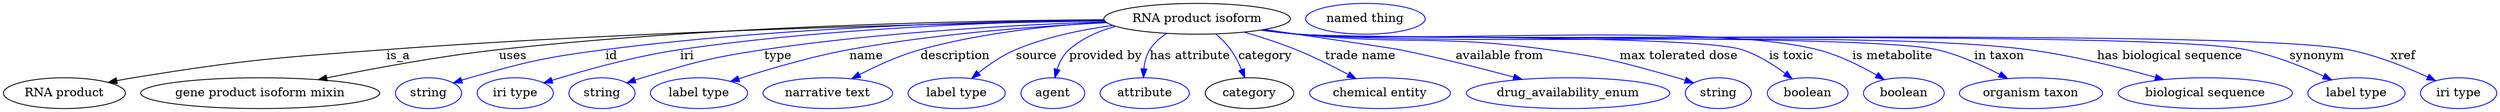 digraph {
	graph [bb="0,0,2898,123"];
	node [label="\N"];
	"RNA product isoform"	[height=0.5,
		label="RNA product isoform",
		pos="1388.8,105",
		width=3.015];
	"RNA product"	[height=0.5,
		pos="70.844,18",
		width=1.9679];
	"RNA product isoform" -> "RNA product"	[label=is_a,
		lp="457.84,61.5",
		pos="e,121.92,30.626 1281,102.64 1105.4,99.832 746.72,91.633 443.84,69 313.16,59.235 280.2,56.978 150.84,36 144.68,35.001 138.28,33.843 \
131.89,32.611"];
	"gene product isoform mixin"	[height=0.5,
		pos="298.84,18",
		width=3.8635];
	"RNA product isoform" -> "gene product isoform mixin"	[label=uses,
		lp="591.34,61.5",
		pos="e,365.96,33.804 1280.2,104.02 1123.8,102.99 826.3,97.051 574.84,69 507.19,61.453 431.12,47.238 376,35.888"];
	id	[color=blue,
		height=0.5,
		label=string,
		pos="493.84,18",
		width=1.0652];
	"RNA product isoform" -> id	[color=blue,
		label=id,
		lp="705.84,61.5",
		pos="e,522.84,29.966 1280.5,103.73 1144.2,102.2 903.29,95.506 698.84,69 628.13,59.833 610.49,55.278 541.84,36 538.74,35.128 535.54,34.158 \
532.34,33.138",
		style=solid];
	iri	[color=blue,
		height=0.5,
		label="iri type",
		pos="594.84,18",
		width=1.2277];
	"RNA product isoform" -> iri	[color=blue,
		label=iri,
		lp="793.84,61.5",
		pos="e,627.86,29.992 1280.4,103.51 1159.2,101.62 957.52,94.45 785.84,69 734.02,61.317 676,44.986 637.65,33.071",
		style=solid];
	type	[color=blue,
		height=0.5,
		label=string,
		pos="695.84,18",
		width=1.0652];
	"RNA product isoform" -> type	[color=blue,
		label=type,
		lp="899.84,61.5",
		pos="e,724.5,29.968 1281.9,101.57 1179.3,98.064 1020.3,89.558 883.84,69 820.2,59.411 804.54,54.31 742.84,36 739.94,35.139 736.96,34.197 \
733.97,33.212",
		style=solid];
	name	[color=blue,
		height=0.5,
		label="label type",
		pos="808.84,18",
		width=1.5707];
	"RNA product isoform" -> name	[color=blue,
		label=name,
		lp="1001.8,61.5",
		pos="e,845.46,31.852 1283.5,100.59 1200.9,96.567 1083.3,87.836 981.84,69 938.2,60.897 889.75,46.402 855.25,35.098",
		style=solid];
	description	[color=blue,
		height=0.5,
		label="narrative text",
		pos="958.84,18",
		width=2.0943];
	"RNA product isoform" -> description	[color=blue,
		label=description,
		lp="1105.3,61.5",
		pos="e,986.2,35.021 1282.5,101.4 1218.4,97.662 1135.8,88.953 1064.8,69 1040.7,62.199 1015.2,50.33 995.22,39.863",
		style=solid];
	source	[color=blue,
		height=0.5,
		label="label type",
		pos="1108.8,18",
		width=1.5707];
	"RNA product isoform" -> source	[color=blue,
		label=source,
		lp="1198.8,61.5",
		pos="e,1125.6,35.367 1289.1,97.819 1252.1,92.938 1210.5,84.286 1174.8,69 1159.7,62.508 1144.9,51.813 1133.2,41.977",
		style=solid];
	"provided by"	[color=blue,
		height=0.5,
		label=agent,
		pos="1220.8,18",
		width=1.0291];
	"RNA product isoform" -> "provided by"	[color=blue,
		label="provided by",
		lp="1278.3,61.5",
		pos="e,1221.7,36.109 1307.8,92.978 1277.1,87.284 1246.9,79.332 1235.8,69 1229.4,63.014 1225.7,54.417 1223.6,46.035",
		style=solid];
	"has attribute"	[color=blue,
		height=0.5,
		label=attribute,
		pos="1327.8,18",
		width=1.4443];
	"RNA product isoform" -> "has attribute"	[color=blue,
		label="has attribute",
		lp="1375.8,61.5",
		pos="e,1324.2,36.342 1348.5,88.142 1340.7,83.196 1333.5,76.901 1328.8,69 1324.9,62.31 1323.6,54.197 1323.6,46.47",
		style=solid];
	category	[height=0.5,
		pos="1448.8,18",
		width=1.4263];
	"RNA product isoform" -> category	[color=blue,
		label=category,
		lp="1467.3,61.5",
		pos="e,1443.3,36.124 1410.1,87.22 1416.1,81.843 1422.2,75.568 1426.8,69 1431.9,61.869 1436.2,53.37 1439.6,45.42",
		style=solid];
	"trade name"	[color=blue,
		height=0.5,
		label="chemical entity",
		pos="1599.8,18",
		width=2.2748];
	"RNA product isoform" -> "trade name"	[color=blue,
		label="trade name",
		lp="1576.8,61.5",
		pos="e,1572,35.019 1443.5,89.381 1462.5,83.72 1483.9,76.734 1502.8,69 1523.3,60.66 1545.3,49.537 1563.1,39.9",
		style=solid];
	"available from"	[color=blue,
		height=0.5,
		label=drug_availability_enum,
		pos="1817.8,18",
		width=3.2858];
	"RNA product isoform" -> "available from"	[color=blue,
		label="available from",
		lp="1739.3,61.5",
		pos="e,1764.5,34.151 1467.6,92.575 1529.1,83.571 1606.8,72.044 1621.8,69 1666.6,59.963 1716.4,47.224 1754.6,36.867",
		style=solid];
	"max tolerated dose"	[color=blue,
		height=0.5,
		label=string,
		pos="1992.8,18",
		width=1.0652];
	"RNA product isoform" -> "max tolerated dose"	[color=blue,
		label="max tolerated dose",
		lp="1947.8,61.5",
		pos="e,1963.8,29.922 1464.6,92.071 1478.3,90.175 1492.5,88.386 1505.8,87 1633.9,73.736 1667.4,86.879 1794.8,69 1862.4,59.517 1879.2,54.764 \
1944.8,36 1947.9,35.113 1951.1,34.133 1954.3,33.106",
		style=solid];
	"is toxic"	[color=blue,
		height=0.5,
		label=boolean,
		pos="2095.8,18",
		width=1.2999];
	"RNA product isoform" -> "is toxic"	[color=blue,
		label="is toxic",
		lp="2077.8,61.5",
		pos="e,2078.2,34.883 1463.6,91.896 1477.6,89.982 1492.1,88.231 1505.8,87 1562.9,81.876 1966.3,86.547 2020.8,69 2038.9,63.202 2056.6,51.727 \
2070.3,41.232",
		style=solid];
	"is metabolite"	[color=blue,
		height=0.5,
		label=boolean,
		pos="2207.8,18",
		width=1.2999];
	"RNA product isoform" -> "is metabolite"	[color=blue,
		label="is metabolite",
		lp="2195.8,61.5",
		pos="e,2185.1,33.96 1463.3,91.883 1477.4,89.957 1492,88.205 1505.8,87 1639.2,75.359 1978.1,101.69 2107.8,69 2132.1,62.888 2157.3,50.254 \
2176.3,39.215",
		style=solid];
	"in taxon"	[color=blue,
		height=0.5,
		label="organism taxon",
		pos="2355.8,18",
		width=2.3109];
	"RNA product isoform" -> "in taxon"	[color=blue,
		label="in taxon",
		lp="2319.8,61.5",
		pos="e,2328.7,35.214 1463.3,91.82 1477.4,89.9 1492,88.166 1505.8,87 1587.9,80.066 2166.6,87.55 2246.8,69 2272.4,63.104 2299.1,50.937 \
2319.7,40.082",
		style=solid];
	"has biological sequence"	[color=blue,
		height=0.5,
		label="biological sequence",
		pos="2558.8,18",
		width=2.8164];
	"RNA product isoform" -> "has biological sequence"	[color=blue,
		label="has biological sequence",
		lp="2518.3,61.5",
		pos="e,2510.3,33.946 1463,91.828 1477.2,89.894 1491.9,88.154 1505.8,87 1693.5,71.435 2166.2,93.346 2352.8,69 2403.4,62.405 2459.6,48.299 \
2500.5,36.746",
		style=solid];
	synonym	[color=blue,
		height=0.5,
		label="label type",
		pos="2734.8,18",
		width=1.5707];
	"RNA product isoform" -> synonym	[color=blue,
		label=synonym,
		lp="2689.8,61.5",
		pos="e,2706.2,33.583 1463,91.773 1477.2,89.844 1491.9,88.12 1505.8,87 1627.8,77.184 2486.8,92.632 2606.8,69 2638.4,62.789 2672.2,49.259 \
2697.1,37.838",
		style=solid];
	xref	[color=blue,
		height=0.5,
		label="iri type",
		pos="2853.8,18",
		width=1.2277];
	"RNA product isoform" -> xref	[color=blue,
		label=xref,
		lp="2790.3,61.5",
		pos="e,2827.2,32.65 1462.6,91.798 1476.9,89.853 1491.8,88.117 1505.8,87 1641,76.231 2592.8,95.08 2725.8,69 2758.2,62.652 2793,48.565 \
2818.1,36.957",
		style=solid];
	"named thing_category"	[color=blue,
		height=0.5,
		label="named thing",
		pos="1584.8,105",
		width=1.9318];
}
